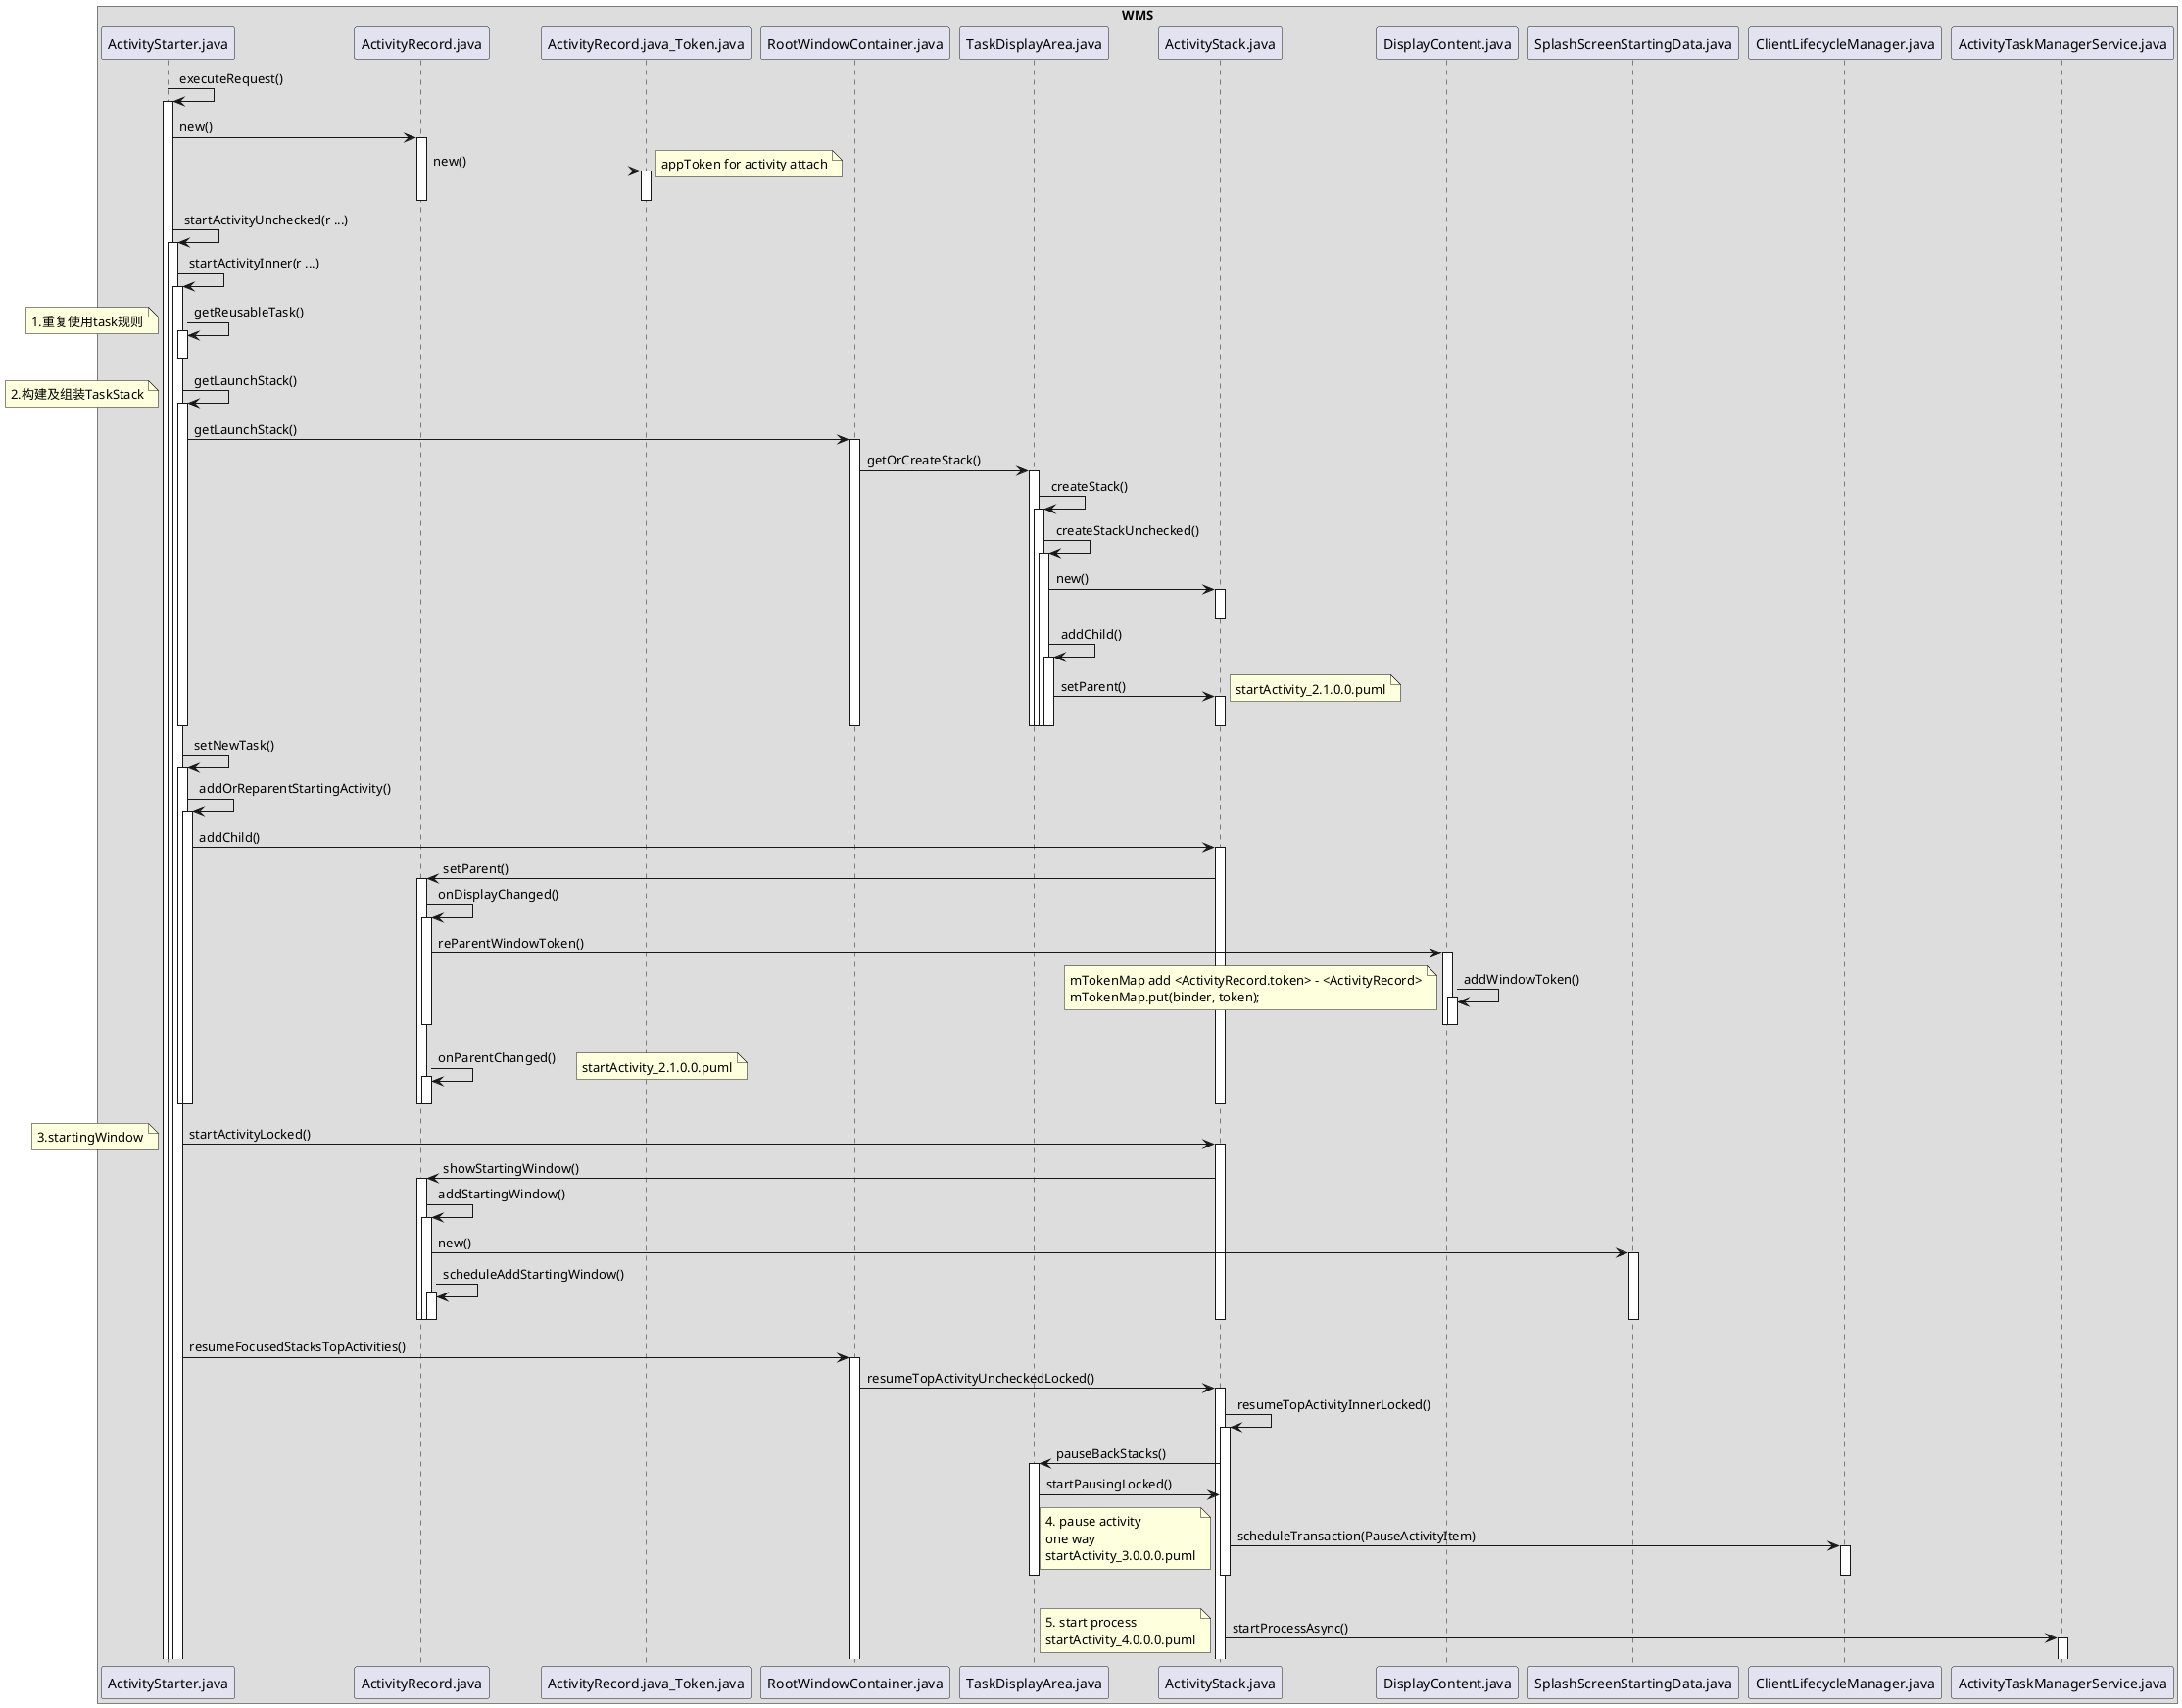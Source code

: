 @startuml

box "WMS"
participant ActivityStarter.java
participant ActivityRecord.java
participant ActivityRecord.java_Token.java
participant RootWindowContainer.java
participant TaskDisplayArea.java
participant ActivityStack.java
participant DisplayContent.java
participant SplashScreenStartingData.java
participant ClientLifecycleManager.java
participant ActivityTaskManagerService.java

end box

ActivityStarter.java -> ActivityStarter.java: executeRequest()
activate ActivityStarter.java

ActivityStarter.java -> ActivityRecord.java:new()
activate ActivityRecord.java
ActivityRecord.java -> ActivityRecord.java_Token.java:new()
activate ActivityRecord.java_Token.java
deactivate ActivityRecord.java_Token.java
note right: appToken for activity attach
deactivate ActivityRecord.java

ActivityStarter.java -> ActivityStarter.java: startActivityUnchecked(r ...)
activate ActivityStarter.java
ActivityStarter.java -> ActivityStarter.java: startActivityInner(r ...)
activate ActivityStarter.java
ActivityStarter.java -> ActivityStarter.java: getReusableTask()
activate ActivityStarter.java
deactivate ActivityStarter.java
note left:1.重复使用task规则

ActivityStarter.java -> ActivityStarter.java: getLaunchStack()
activate ActivityStarter.java
note left:2.构建及组装TaskStack

ActivityStarter.java -> RootWindowContainer.java: getLaunchStack()
activate RootWindowContainer.java

RootWindowContainer.java -> TaskDisplayArea.java: getOrCreateStack()
activate TaskDisplayArea.java
TaskDisplayArea.java -> TaskDisplayArea.java: createStack()
activate TaskDisplayArea.java
TaskDisplayArea.java -> TaskDisplayArea.java: createStackUnchecked()
activate TaskDisplayArea.java
TaskDisplayArea.java -> ActivityStack.java: new()
activate ActivityStack.java
deactivate ActivityStack.java
TaskDisplayArea.java -> TaskDisplayArea.java: addChild()
activate TaskDisplayArea.java

TaskDisplayArea.java -> ActivityStack.java: setParent()
activate ActivityStack.java
note right
startActivity_2.1.0.0.puml
end note
deactivate ActivityStack.java
deactivate TaskDisplayArea.java
deactivate TaskDisplayArea.java
deactivate TaskDisplayArea.java
deactivate TaskDisplayArea.java
deactivate RootWindowContainer.java
deactivate ActivityStarter.java

ActivityStarter.java -> ActivityStarter.java: setNewTask()
activate ActivityStarter.java
ActivityStarter.java -> ActivityStarter.java: addOrReparentStartingActivity()
activate ActivityStarter.java

ActivityStarter.java -> ActivityStack.java: addChild()
activate ActivityStack.java

ActivityStack.java -> ActivityRecord.java: setParent()
activate ActivityRecord.java
ActivityRecord.java -> ActivityRecord.java: onDisplayChanged()
activate ActivityRecord.java
ActivityRecord.java -> DisplayContent.java: reParentWindowToken()
activate DisplayContent.java
DisplayContent.java -> DisplayContent.java: addWindowToken()
activate DisplayContent.java
deactivate DisplayContent.java
deactivate DisplayContent.java
note left
mTokenMap add <ActivityRecord.token> - <ActivityRecord>
mTokenMap.put(binder, token);
end note
deactivate ActivityRecord.java
ActivityRecord.java -> ActivityRecord.java: onParentChanged()
activate ActivityRecord.java
note right
startActivity_2.1.0.0.puml
end note


deactivate ActivityRecord.java
deactivate ActivityRecord.java
deactivate ActivityStack.java
deactivate ActivityStarter.java
deactivate ActivityStarter.java

ActivityStarter.java -> ActivityStack.java: startActivityLocked()
activate ActivityStack.java
note left: 3.startingWindow
ActivityStack.java -> ActivityRecord.java: showStartingWindow()
activate ActivityRecord.java

ActivityRecord.java -> ActivityRecord.java: addStartingWindow()
activate ActivityRecord.java

ActivityRecord.java -> SplashScreenStartingData.java: new()
activate SplashScreenStartingData.java

ActivityRecord.java -> ActivityRecord.java: scheduleAddStartingWindow()
activate ActivityRecord.java
deactivate ActivityRecord.java
deactivate ActivityRecord.java
deactivate ActivityRecord.java
deactivate ActivityStack.java
deactivate SplashScreenStartingData.java

ActivityStarter.java -> RootWindowContainer.java: resumeFocusedStacksTopActivities()
activate RootWindowContainer.java
RootWindowContainer.java -> ActivityStack.java: resumeTopActivityUncheckedLocked()
activate ActivityStack.java
ActivityStack.java -> ActivityStack.java: resumeTopActivityInnerLocked()
activate ActivityStack.java
ActivityStack.java -> TaskDisplayArea.java: pauseBackStacks()
activate TaskDisplayArea.java
TaskDisplayArea.java -> ActivityStack.java: startPausingLocked()
ActivityStack.java -> ClientLifecycleManager.java: scheduleTransaction(PauseActivityItem)
note left
 4. pause activity
 one way
 startActivity_3.0.0.0.puml
end note

activate ClientLifecycleManager.java
deactivate ClientLifecycleManager.java
deactivate ActivityStack.java
deactivate TaskDisplayArea.java
ActivityStack.java -> ActivityTaskManagerService.java: startProcessAsync()
activate ActivityTaskManagerService.java
note left
5. start process
startActivity_4.0.0.0.puml
end note

@enduml